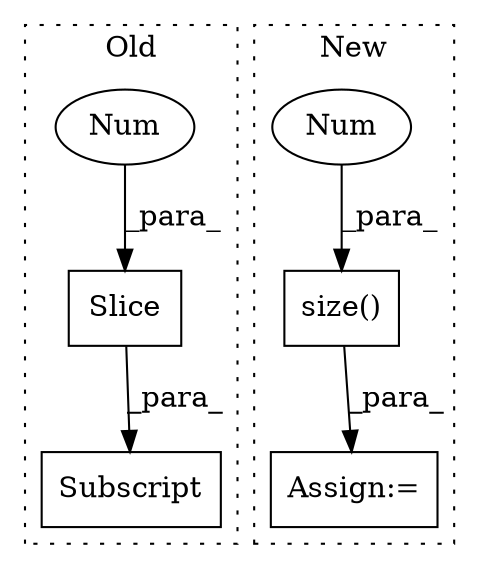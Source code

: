 digraph G {
subgraph cluster0 {
1 [label="Slice" a="80" s="61540" l="3" shape="box"];
3 [label="Num" a="76" s="61542" l="1" shape="ellipse"];
4 [label="Subscript" a="63" s="61528,0" l="16,0" shape="box"];
label = "Old";
style="dotted";
}
subgraph cluster1 {
2 [label="size()" a="75" s="54075,54088" l="12,1" shape="box"];
5 [label="Assign:=" a="68" s="54107" l="3" shape="box"];
6 [label="Num" a="76" s="54087" l="1" shape="ellipse"];
label = "New";
style="dotted";
}
1 -> 4 [label="_para_"];
2 -> 5 [label="_para_"];
3 -> 1 [label="_para_"];
6 -> 2 [label="_para_"];
}